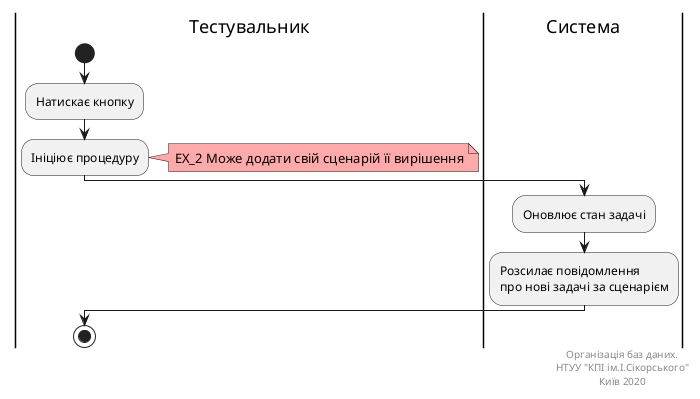 @startuml handleErrorsUC


|Тестувальник|
start
:Натискає кнопку;
:Ініціює процедуру;
note right #ffaaaa
EX_2 Може додати свій сценарій її вирішення
end note

|Система|
:Оновлює стан задачі;
:Розсилає повідомлення 
про нові задачі за сценарієм;

|Тестувальник|
stop

right footer
Організація баз даних.
НТУУ "КПІ ім.І.Сікорського"
Київ 2020 
end footer
@enduml
